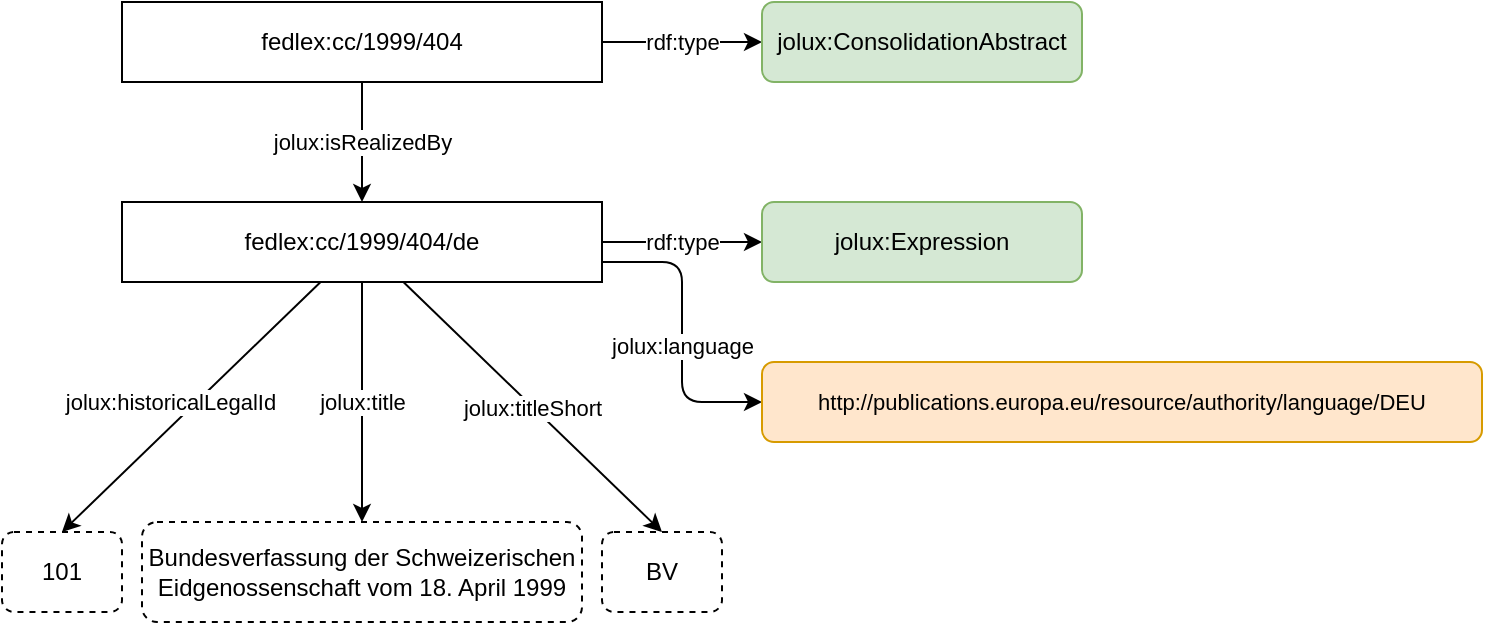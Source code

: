 <mxfile>
    <diagram id="UD7f_GDpLrzFLFT0o44G" name="Page-1">
        <mxGraphModel dx="1459" dy="541" grid="1" gridSize="10" guides="1" tooltips="1" connect="1" arrows="1" fold="1" page="1" pageScale="1" pageWidth="850" pageHeight="1100" math="0" shadow="0">
            <root>
                <mxCell id="0"/>
                <mxCell id="1" parent="0"/>
                <mxCell id="2" style="edgeStyle=orthogonalEdgeStyle;html=1;exitX=1;exitY=0.5;exitDx=0;exitDy=0;entryX=0;entryY=0.5;entryDx=0;entryDy=0;" parent="1" source="4" target="5" edge="1">
                    <mxGeometry relative="1" as="geometry"/>
                </mxCell>
                <mxCell id="3" value="&lt;div&gt;rdf:type&lt;/div&gt;" style="edgeLabel;html=1;align=center;verticalAlign=middle;resizable=0;points=[];" parent="2" vertex="1" connectable="0">
                    <mxGeometry relative="1" as="geometry">
                        <mxPoint as="offset"/>
                    </mxGeometry>
                </mxCell>
                <mxCell id="16" style="edgeStyle=none;html=1;entryX=0.5;entryY=0;entryDx=0;entryDy=0;" parent="1" source="4" target="14" edge="1">
                    <mxGeometry relative="1" as="geometry"/>
                </mxCell>
                <mxCell id="4" value="fedlex:cc/1999/404" style="rounded=0;whiteSpace=wrap;html=1;" parent="1" vertex="1">
                    <mxGeometry x="80" y="160" width="240" height="40" as="geometry"/>
                </mxCell>
                <mxCell id="5" value="jolux:ConsolidationAbstract" style="rounded=1;whiteSpace=wrap;html=1;fillColor=#d5e8d4;strokeColor=#82b366;" parent="1" vertex="1">
                    <mxGeometry x="400" y="160" width="160" height="40" as="geometry"/>
                </mxCell>
                <mxCell id="13" value="jolux:isRealizedBy" style="edgeLabel;html=1;align=center;verticalAlign=middle;resizable=0;points=[];" parent="1" vertex="1" connectable="0">
                    <mxGeometry x="200" y="230" as="geometry"/>
                </mxCell>
                <mxCell id="18" value="rdf:type" style="edgeStyle=none;html=1;" parent="1" source="14" target="17" edge="1">
                    <mxGeometry relative="1" as="geometry"/>
                </mxCell>
                <mxCell id="19" value="jolux:language" style="edgeStyle=none;html=1;entryX=0;entryY=0.5;entryDx=0;entryDy=0;anchorPointDirection=1;exitX=1;exitY=0.75;exitDx=0;exitDy=0;" parent="1" source="14" target="15" edge="1">
                    <mxGeometry x="0.091" relative="1" as="geometry">
                        <Array as="points">
                            <mxPoint x="360" y="290"/>
                            <mxPoint x="360" y="360"/>
                        </Array>
                        <mxPoint as="offset"/>
                    </mxGeometry>
                </mxCell>
                <mxCell id="21" value="jolux:title" style="edgeStyle=none;html=1;entryX=0.5;entryY=0;entryDx=0;entryDy=0;" parent="1" source="14" target="20" edge="1">
                    <mxGeometry relative="1" as="geometry"/>
                </mxCell>
                <mxCell id="22" value="jolux:titleShort" style="edgeStyle=none;html=1;entryX=0.5;entryY=0;entryDx=0;entryDy=0;" parent="1" source="14" target="24" edge="1">
                    <mxGeometry relative="1" as="geometry">
                        <mxPoint x="480" y="390" as="targetPoint"/>
                    </mxGeometry>
                </mxCell>
                <mxCell id="25" value="jolux:historicalLegalId" style="edgeStyle=none;html=1;entryX=0.5;entryY=0;entryDx=0;entryDy=0;" parent="1" source="14" target="26" edge="1">
                    <mxGeometry x="0.062" y="-9" relative="1" as="geometry">
                        <mxPoint x="180" y="560" as="targetPoint"/>
                        <mxPoint as="offset"/>
                    </mxGeometry>
                </mxCell>
                <mxCell id="14" value="fedlex:cc/1999/404/de" style="rounded=0;whiteSpace=wrap;html=1;" parent="1" vertex="1">
                    <mxGeometry x="80" y="260" width="240" height="40" as="geometry"/>
                </mxCell>
                <mxCell id="15" value="&lt;font style=&quot;font-size: 12px;&quot;&gt;&lt;font style=&quot;font-size: 11px;&quot;&gt;http://publications.europa.eu/resource/authority/language/DEU&lt;/font&gt;&lt;/font&gt;" style="rounded=1;whiteSpace=wrap;html=1;fillColor=#ffe6cc;strokeColor=#d79b00;" parent="1" vertex="1">
                    <mxGeometry x="400" y="340" width="360" height="40" as="geometry"/>
                </mxCell>
                <mxCell id="17" value="jolux:Expression" style="rounded=1;whiteSpace=wrap;html=1;fillColor=#d5e8d4;strokeColor=#82b366;" parent="1" vertex="1">
                    <mxGeometry x="400" y="260" width="160" height="40" as="geometry"/>
                </mxCell>
                <mxCell id="20" value="Bundesverfassung der Schweizerischen Eidgenossenschaft vom 18. April 1999" style="rounded=1;whiteSpace=wrap;html=1;dashed=1;" parent="1" vertex="1">
                    <mxGeometry x="90" y="420" width="220" height="50" as="geometry"/>
                </mxCell>
                <mxCell id="24" value="BV" style="rounded=1;whiteSpace=wrap;html=1;dashed=1;" parent="1" vertex="1">
                    <mxGeometry x="320" y="425" width="60" height="40" as="geometry"/>
                </mxCell>
                <mxCell id="26" value="101" style="rounded=1;whiteSpace=wrap;html=1;dashed=1;" parent="1" vertex="1">
                    <mxGeometry x="20" y="425" width="60" height="40" as="geometry"/>
                </mxCell>
            </root>
        </mxGraphModel>
    </diagram>
</mxfile>